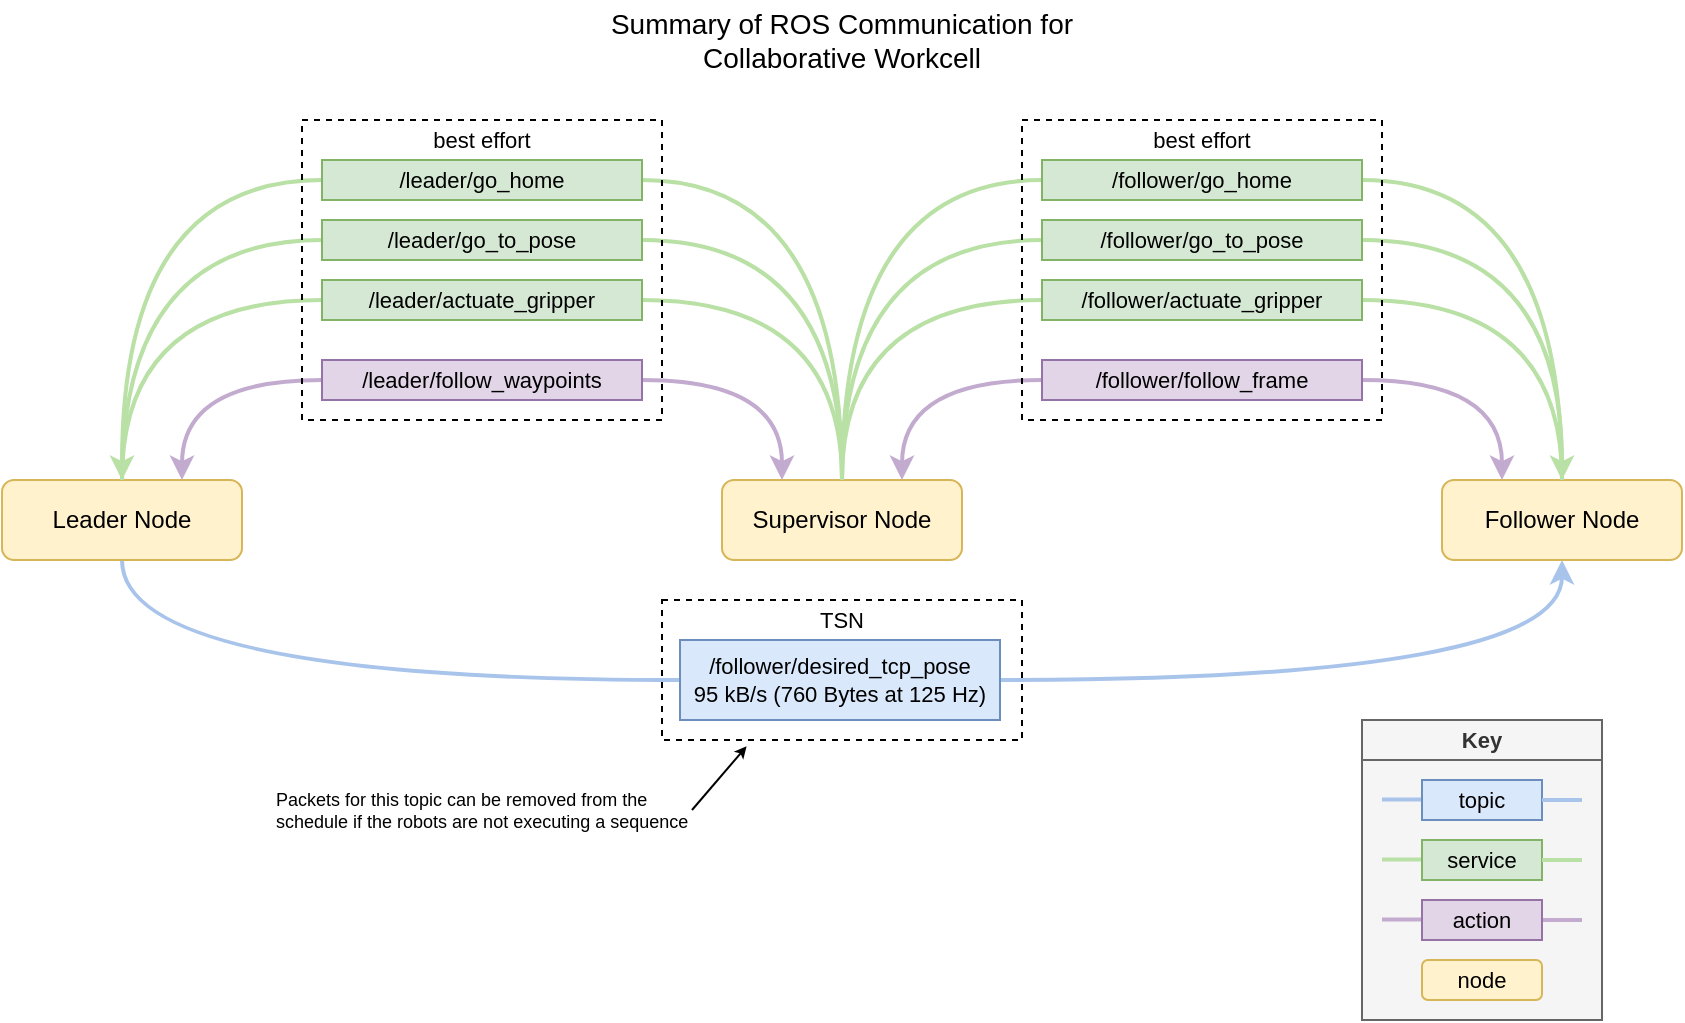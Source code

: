 <mxfile version="15.4.0" type="device"><diagram id="r3fe52k3hlPDi4LDUB4d" name="Page-1"><mxGraphModel dx="950" dy="564" grid="1" gridSize="10" guides="1" tooltips="1" connect="1" arrows="1" fold="1" page="1" pageScale="1" pageWidth="919" pageHeight="600" math="1" shadow="0"><root><mxCell id="0"/><mxCell id="1" parent="0"/><mxCell id="A902DRUC3fffrsnc8ix--1" value="Supervisor Node" style="rounded=1;whiteSpace=wrap;html=1;fillColor=#fff2cc;strokeColor=#d6b656;" vertex="1" parent="1"><mxGeometry x="400" y="280" width="120" height="40" as="geometry"/></mxCell><mxCell id="A902DRUC3fffrsnc8ix--42" style="edgeStyle=orthogonalEdgeStyle;curved=1;rounded=0;orthogonalLoop=1;jettySize=auto;html=1;exitX=0.5;exitY=1;exitDx=0;exitDy=0;entryX=0;entryY=0.5;entryDx=0;entryDy=0;fontSize=11;endArrow=none;endFill=0;strokeColor=#A9C4EB;strokeWidth=2;" edge="1" parent="1" source="A902DRUC3fffrsnc8ix--3" target="A902DRUC3fffrsnc8ix--41"><mxGeometry relative="1" as="geometry"/></mxCell><mxCell id="A902DRUC3fffrsnc8ix--3" value="Leader Node" style="rounded=1;whiteSpace=wrap;html=1;fillColor=#fff2cc;strokeColor=#d6b656;" vertex="1" parent="1"><mxGeometry x="40" y="280" width="120" height="40" as="geometry"/></mxCell><mxCell id="A902DRUC3fffrsnc8ix--43" style="edgeStyle=orthogonalEdgeStyle;curved=1;rounded=0;orthogonalLoop=1;jettySize=auto;html=1;exitX=0.5;exitY=1;exitDx=0;exitDy=0;entryX=1;entryY=0.5;entryDx=0;entryDy=0;fontSize=11;endArrow=none;endFill=0;strokeColor=#A9C4EB;strokeWidth=2;startArrow=classic;startFill=1;" edge="1" parent="1" source="A902DRUC3fffrsnc8ix--4" target="A902DRUC3fffrsnc8ix--41"><mxGeometry relative="1" as="geometry"/></mxCell><mxCell id="A902DRUC3fffrsnc8ix--4" value="Follower Node" style="rounded=1;whiteSpace=wrap;html=1;fillColor=#fff2cc;strokeColor=#d6b656;" vertex="1" parent="1"><mxGeometry x="760" y="280" width="120" height="40" as="geometry"/></mxCell><mxCell id="A902DRUC3fffrsnc8ix--32" style="edgeStyle=orthogonalEdgeStyle;curved=1;rounded=0;orthogonalLoop=1;jettySize=auto;html=1;exitX=0;exitY=0.5;exitDx=0;exitDy=0;entryX=0.5;entryY=0;entryDx=0;entryDy=0;fontSize=11;endArrow=none;endFill=0;strokeColor=#B9E0A5;strokeWidth=2;" edge="1" parent="1" source="A902DRUC3fffrsnc8ix--16" target="A902DRUC3fffrsnc8ix--1"><mxGeometry relative="1" as="geometry"/></mxCell><mxCell id="A902DRUC3fffrsnc8ix--36" style="edgeStyle=orthogonalEdgeStyle;curved=1;rounded=0;orthogonalLoop=1;jettySize=auto;html=1;exitX=1;exitY=0.5;exitDx=0;exitDy=0;entryX=0.5;entryY=0;entryDx=0;entryDy=0;fontSize=11;endArrow=none;endFill=0;strokeColor=#B9E0A5;strokeWidth=2;" edge="1" parent="1" source="A902DRUC3fffrsnc8ix--16" target="A902DRUC3fffrsnc8ix--4"><mxGeometry relative="1" as="geometry"/></mxCell><mxCell id="A902DRUC3fffrsnc8ix--16" value="/follower/go_home" style="rounded=0;whiteSpace=wrap;html=1;fontSize=11;verticalAlign=middle;fillColor=#d5e8d4;strokeColor=#82b366;" vertex="1" parent="1"><mxGeometry x="560" y="120" width="160" height="20" as="geometry"/></mxCell><mxCell id="A902DRUC3fffrsnc8ix--31" style="edgeStyle=orthogonalEdgeStyle;curved=1;rounded=0;orthogonalLoop=1;jettySize=auto;html=1;exitX=0;exitY=0.5;exitDx=0;exitDy=0;entryX=0.5;entryY=0;entryDx=0;entryDy=0;fontSize=11;endArrow=none;endFill=0;strokeColor=#B9E0A5;strokeWidth=2;" edge="1" parent="1" source="A902DRUC3fffrsnc8ix--17" target="A902DRUC3fffrsnc8ix--1"><mxGeometry relative="1" as="geometry"/></mxCell><mxCell id="A902DRUC3fffrsnc8ix--35" style="edgeStyle=orthogonalEdgeStyle;curved=1;rounded=0;orthogonalLoop=1;jettySize=auto;html=1;exitX=1;exitY=0.5;exitDx=0;exitDy=0;entryX=0.5;entryY=0;entryDx=0;entryDy=0;fontSize=11;endArrow=classic;endFill=1;strokeColor=#B9E0A5;strokeWidth=2;" edge="1" parent="1" source="A902DRUC3fffrsnc8ix--17" target="A902DRUC3fffrsnc8ix--4"><mxGeometry relative="1" as="geometry"/></mxCell><mxCell id="A902DRUC3fffrsnc8ix--17" value="/follower/go_to_pose" style="rounded=0;whiteSpace=wrap;html=1;fontSize=11;verticalAlign=middle;fillColor=#d5e8d4;strokeColor=#82b366;" vertex="1" parent="1"><mxGeometry x="560" y="150" width="160" height="20" as="geometry"/></mxCell><mxCell id="A902DRUC3fffrsnc8ix--29" style="edgeStyle=orthogonalEdgeStyle;curved=1;rounded=0;orthogonalLoop=1;jettySize=auto;html=1;exitX=0;exitY=0.5;exitDx=0;exitDy=0;fontSize=11;endArrow=none;endFill=0;entryX=0.5;entryY=0;entryDx=0;entryDy=0;strokeColor=#B9E0A5;strokeWidth=2;" edge="1" parent="1" source="A902DRUC3fffrsnc8ix--18" target="A902DRUC3fffrsnc8ix--1"><mxGeometry relative="1" as="geometry"><mxPoint x="460" y="280" as="targetPoint"/></mxGeometry></mxCell><mxCell id="A902DRUC3fffrsnc8ix--34" style="edgeStyle=orthogonalEdgeStyle;curved=1;rounded=0;orthogonalLoop=1;jettySize=auto;html=1;exitX=1;exitY=0.5;exitDx=0;exitDy=0;entryX=0.5;entryY=0;entryDx=0;entryDy=0;fontSize=11;endArrow=none;endFill=0;strokeColor=#B9E0A5;strokeWidth=2;" edge="1" parent="1" source="A902DRUC3fffrsnc8ix--18" target="A902DRUC3fffrsnc8ix--4"><mxGeometry relative="1" as="geometry"/></mxCell><mxCell id="A902DRUC3fffrsnc8ix--18" value="/follower/actuate_gripper" style="rounded=0;whiteSpace=wrap;html=1;fontSize=11;verticalAlign=middle;fillColor=#d5e8d4;strokeColor=#82b366;" vertex="1" parent="1"><mxGeometry x="560" y="180" width="160" height="20" as="geometry"/></mxCell><mxCell id="A902DRUC3fffrsnc8ix--28" style="edgeStyle=orthogonalEdgeStyle;curved=1;rounded=0;orthogonalLoop=1;jettySize=auto;html=1;exitX=0;exitY=0.5;exitDx=0;exitDy=0;entryX=0.75;entryY=0;entryDx=0;entryDy=0;fontSize=11;endArrow=classic;endFill=1;strokeWidth=2;strokeColor=#C3ABD0;startArrow=none;startFill=0;" edge="1" parent="1" source="A902DRUC3fffrsnc8ix--19" target="A902DRUC3fffrsnc8ix--1"><mxGeometry relative="1" as="geometry"/></mxCell><mxCell id="A902DRUC3fffrsnc8ix--33" style="edgeStyle=orthogonalEdgeStyle;curved=1;rounded=0;orthogonalLoop=1;jettySize=auto;html=1;exitX=1;exitY=0.5;exitDx=0;exitDy=0;entryX=0.25;entryY=0;entryDx=0;entryDy=0;fontSize=11;endArrow=classic;endFill=1;strokeWidth=2;strokeColor=#C3ABD0;startArrow=none;startFill=0;" edge="1" parent="1" source="A902DRUC3fffrsnc8ix--19" target="A902DRUC3fffrsnc8ix--4"><mxGeometry relative="1" as="geometry"/></mxCell><mxCell id="A902DRUC3fffrsnc8ix--19" value="/follower/follow_frame" style="rounded=0;whiteSpace=wrap;html=1;fontSize=11;verticalAlign=middle;fillColor=#e1d5e7;strokeColor=#9673a6;" vertex="1" parent="1"><mxGeometry x="560" y="220" width="160" height="20" as="geometry"/></mxCell><mxCell id="A902DRUC3fffrsnc8ix--27" style="edgeStyle=orthogonalEdgeStyle;curved=1;rounded=0;orthogonalLoop=1;jettySize=auto;html=1;exitX=1;exitY=0.5;exitDx=0;exitDy=0;entryX=0.5;entryY=0;entryDx=0;entryDy=0;fontSize=11;endArrow=none;endFill=0;strokeColor=#B9E0A5;strokeWidth=2;" edge="1" parent="1" source="A902DRUC3fffrsnc8ix--20" target="A902DRUC3fffrsnc8ix--1"><mxGeometry relative="1" as="geometry"/></mxCell><mxCell id="A902DRUC3fffrsnc8ix--40" style="edgeStyle=orthogonalEdgeStyle;curved=1;rounded=0;orthogonalLoop=1;jettySize=auto;html=1;exitX=0;exitY=0.5;exitDx=0;exitDy=0;entryX=0.5;entryY=0;entryDx=0;entryDy=0;fontSize=11;endArrow=classic;endFill=1;strokeColor=#B9E0A5;strokeWidth=2;" edge="1" parent="1" source="A902DRUC3fffrsnc8ix--20" target="A902DRUC3fffrsnc8ix--3"><mxGeometry relative="1" as="geometry"/></mxCell><mxCell id="A902DRUC3fffrsnc8ix--20" value="/leader/go_home" style="rounded=0;whiteSpace=wrap;html=1;fontSize=11;verticalAlign=middle;fillColor=#d5e8d4;strokeColor=#82b366;" vertex="1" parent="1"><mxGeometry x="200" y="120" width="160" height="20" as="geometry"/></mxCell><mxCell id="A902DRUC3fffrsnc8ix--26" style="edgeStyle=orthogonalEdgeStyle;curved=1;rounded=0;orthogonalLoop=1;jettySize=auto;html=1;exitX=1;exitY=0.5;exitDx=0;exitDy=0;fontSize=11;endArrow=none;endFill=0;entryX=0.5;entryY=0;entryDx=0;entryDy=0;strokeColor=#B9E0A5;strokeWidth=2;" edge="1" parent="1" source="A902DRUC3fffrsnc8ix--21" target="A902DRUC3fffrsnc8ix--1"><mxGeometry relative="1" as="geometry"><mxPoint x="460.0" y="320" as="targetPoint"/></mxGeometry></mxCell><mxCell id="A902DRUC3fffrsnc8ix--39" style="edgeStyle=orthogonalEdgeStyle;curved=1;rounded=0;orthogonalLoop=1;jettySize=auto;html=1;exitX=0;exitY=0.5;exitDx=0;exitDy=0;entryX=0.5;entryY=0;entryDx=0;entryDy=0;fontSize=11;endArrow=none;endFill=0;strokeColor=#B9E0A5;strokeWidth=2;" edge="1" parent="1" source="A902DRUC3fffrsnc8ix--21" target="A902DRUC3fffrsnc8ix--3"><mxGeometry relative="1" as="geometry"/></mxCell><mxCell id="A902DRUC3fffrsnc8ix--21" value="/leader/go_to_pose" style="rounded=0;whiteSpace=wrap;html=1;fontSize=11;verticalAlign=middle;fillColor=#d5e8d4;strokeColor=#82b366;" vertex="1" parent="1"><mxGeometry x="200" y="150" width="160" height="20" as="geometry"/></mxCell><mxCell id="A902DRUC3fffrsnc8ix--25" style="edgeStyle=orthogonalEdgeStyle;curved=1;rounded=0;orthogonalLoop=1;jettySize=auto;html=1;exitX=1;exitY=0.5;exitDx=0;exitDy=0;entryX=0.5;entryY=0;entryDx=0;entryDy=0;fontSize=11;endArrow=none;endFill=0;strokeColor=#B9E0A5;strokeWidth=2;" edge="1" parent="1" source="A902DRUC3fffrsnc8ix--22" target="A902DRUC3fffrsnc8ix--1"><mxGeometry relative="1" as="geometry"/></mxCell><mxCell id="A902DRUC3fffrsnc8ix--38" style="edgeStyle=orthogonalEdgeStyle;curved=1;rounded=0;orthogonalLoop=1;jettySize=auto;html=1;exitX=0;exitY=0.5;exitDx=0;exitDy=0;entryX=0.5;entryY=0;entryDx=0;entryDy=0;fontSize=11;endArrow=none;endFill=0;strokeColor=#B9E0A5;strokeWidth=2;" edge="1" parent="1" source="A902DRUC3fffrsnc8ix--22" target="A902DRUC3fffrsnc8ix--3"><mxGeometry relative="1" as="geometry"/></mxCell><mxCell id="A902DRUC3fffrsnc8ix--22" value="/leader/actuate_gripper" style="rounded=0;whiteSpace=wrap;html=1;fontSize=11;verticalAlign=middle;fillColor=#d5e8d4;strokeColor=#82b366;" vertex="1" parent="1"><mxGeometry x="200" y="180" width="160" height="20" as="geometry"/></mxCell><mxCell id="A902DRUC3fffrsnc8ix--24" style="edgeStyle=orthogonalEdgeStyle;curved=1;rounded=0;orthogonalLoop=1;jettySize=auto;html=1;exitX=1;exitY=0.5;exitDx=0;exitDy=0;entryX=0.25;entryY=0;entryDx=0;entryDy=0;fontSize=11;endArrow=classic;endFill=1;strokeWidth=2;strokeColor=#C3ABD0;startArrow=none;startFill=0;" edge="1" parent="1" source="A902DRUC3fffrsnc8ix--23" target="A902DRUC3fffrsnc8ix--1"><mxGeometry relative="1" as="geometry"/></mxCell><mxCell id="A902DRUC3fffrsnc8ix--37" style="edgeStyle=orthogonalEdgeStyle;curved=1;rounded=0;orthogonalLoop=1;jettySize=auto;html=1;exitX=0;exitY=0.5;exitDx=0;exitDy=0;entryX=0.75;entryY=0;entryDx=0;entryDy=0;fontSize=11;endArrow=classic;endFill=1;strokeWidth=2;strokeColor=#C3ABD0;" edge="1" parent="1" source="A902DRUC3fffrsnc8ix--23" target="A902DRUC3fffrsnc8ix--3"><mxGeometry relative="1" as="geometry"/></mxCell><mxCell id="A902DRUC3fffrsnc8ix--23" value="/leader/follow_waypoints" style="rounded=0;whiteSpace=wrap;html=1;fontSize=11;verticalAlign=middle;fillColor=#e1d5e7;strokeColor=#9673a6;" vertex="1" parent="1"><mxGeometry x="200" y="220" width="160" height="20" as="geometry"/></mxCell><mxCell id="A902DRUC3fffrsnc8ix--41" value="/follower/desired_tcp_pose&lt;br&gt;95 kB/s (760 Bytes at 125 Hz)" style="rounded=0;whiteSpace=wrap;html=1;fontSize=11;verticalAlign=middle;fillColor=#dae8fc;strokeColor=#6c8ebf;" vertex="1" parent="1"><mxGeometry x="379" y="360" width="160" height="40" as="geometry"/></mxCell><mxCell id="A902DRUC3fffrsnc8ix--59" value="" style="group" vertex="1" connectable="0" parent="1"><mxGeometry x="720" y="400" width="120" height="150" as="geometry"/></mxCell><mxCell id="A902DRUC3fffrsnc8ix--52" value="" style="rounded=0;whiteSpace=wrap;html=1;fontSize=11;verticalAlign=middle;fillColor=#f5f5f5;strokeColor=#666666;fontColor=#333333;" vertex="1" parent="A902DRUC3fffrsnc8ix--59"><mxGeometry y="20" width="120" height="130" as="geometry"/></mxCell><mxCell id="A902DRUC3fffrsnc8ix--45" style="edgeStyle=orthogonalEdgeStyle;rounded=0;orthogonalLoop=1;jettySize=auto;html=1;exitX=0.5;exitY=1;exitDx=0;exitDy=0;fontSize=11;endArrow=none;endFill=0;strokeColor=#A9C4EB;strokeWidth=2;entryX=0;entryY=0.5;entryDx=0;entryDy=0;" edge="1" parent="A902DRUC3fffrsnc8ix--59" target="A902DRUC3fffrsnc8ix--47"><mxGeometry relative="1" as="geometry"><mxPoint x="10" y="39.8" as="sourcePoint"/><mxPoint x="30" y="40" as="targetPoint"/></mxGeometry></mxCell><mxCell id="A902DRUC3fffrsnc8ix--47" value="topic" style="rounded=0;whiteSpace=wrap;html=1;fontSize=11;verticalAlign=middle;fillColor=#dae8fc;strokeColor=#6c8ebf;" vertex="1" parent="A902DRUC3fffrsnc8ix--59"><mxGeometry x="30" y="30" width="60" height="20" as="geometry"/></mxCell><mxCell id="A902DRUC3fffrsnc8ix--48" style="edgeStyle=orthogonalEdgeStyle;rounded=0;orthogonalLoop=1;jettySize=auto;html=1;exitX=0.5;exitY=1;exitDx=0;exitDy=0;fontSize=11;endArrow=none;endFill=0;strokeColor=#B9E0A5;strokeWidth=2;entryX=0;entryY=0.5;entryDx=0;entryDy=0;" edge="1" parent="A902DRUC3fffrsnc8ix--59" target="A902DRUC3fffrsnc8ix--49"><mxGeometry relative="1" as="geometry"><mxPoint x="10" y="69.8" as="sourcePoint"/><mxPoint x="50" y="69.8" as="targetPoint"/></mxGeometry></mxCell><mxCell id="A902DRUC3fffrsnc8ix--49" value="service" style="rounded=0;whiteSpace=wrap;html=1;fontSize=11;verticalAlign=middle;fillColor=#d5e8d4;strokeColor=#82b366;" vertex="1" parent="A902DRUC3fffrsnc8ix--59"><mxGeometry x="30" y="60" width="60" height="20" as="geometry"/></mxCell><mxCell id="A902DRUC3fffrsnc8ix--50" style="edgeStyle=orthogonalEdgeStyle;rounded=0;orthogonalLoop=1;jettySize=auto;html=1;exitX=0.5;exitY=1;exitDx=0;exitDy=0;fontSize=11;endArrow=none;endFill=0;strokeColor=#C3ABD0;strokeWidth=2;entryX=0;entryY=0.5;entryDx=0;entryDy=0;" edge="1" parent="A902DRUC3fffrsnc8ix--59" target="A902DRUC3fffrsnc8ix--51"><mxGeometry relative="1" as="geometry"><mxPoint x="10" y="99.8" as="sourcePoint"/><mxPoint x="50" y="99.8" as="targetPoint"/></mxGeometry></mxCell><mxCell id="A902DRUC3fffrsnc8ix--57" style="edgeStyle=orthogonalEdgeStyle;rounded=0;orthogonalLoop=1;jettySize=auto;html=1;exitX=1;exitY=0.5;exitDx=0;exitDy=0;fontSize=11;endArrow=none;endFill=0;strokeColor=#C3ABD0;strokeWidth=2;" edge="1" parent="A902DRUC3fffrsnc8ix--59" source="A902DRUC3fffrsnc8ix--51"><mxGeometry relative="1" as="geometry"><mxPoint x="110" y="100" as="targetPoint"/></mxGeometry></mxCell><mxCell id="A902DRUC3fffrsnc8ix--51" value="action" style="rounded=0;whiteSpace=wrap;html=1;fontSize=11;verticalAlign=middle;fillColor=#e1d5e7;strokeColor=#9673a6;" vertex="1" parent="A902DRUC3fffrsnc8ix--59"><mxGeometry x="30" y="90" width="60" height="20" as="geometry"/></mxCell><mxCell id="A902DRUC3fffrsnc8ix--53" value="&lt;b&gt;Key&lt;/b&gt;" style="rounded=0;whiteSpace=wrap;html=1;fontSize=11;fillColor=#f5f5f5;verticalAlign=middle;strokeColor=#666666;fontColor=#333333;" vertex="1" parent="A902DRUC3fffrsnc8ix--59"><mxGeometry width="120" height="20" as="geometry"/></mxCell><mxCell id="A902DRUC3fffrsnc8ix--54" style="edgeStyle=orthogonalEdgeStyle;rounded=0;orthogonalLoop=1;jettySize=auto;html=1;exitX=1;exitY=0.5;exitDx=0;exitDy=0;fontSize=11;endArrow=none;endFill=0;strokeColor=#A9C4EB;strokeWidth=2;" edge="1" parent="A902DRUC3fffrsnc8ix--59" source="A902DRUC3fffrsnc8ix--47"><mxGeometry relative="1" as="geometry"><mxPoint x="20" y="49.8" as="sourcePoint"/><mxPoint x="110" y="40" as="targetPoint"/></mxGeometry></mxCell><mxCell id="A902DRUC3fffrsnc8ix--56" style="edgeStyle=orthogonalEdgeStyle;rounded=0;orthogonalLoop=1;jettySize=auto;html=1;fontSize=11;endArrow=none;endFill=0;strokeColor=#B9E0A5;strokeWidth=2;entryX=1;entryY=0.5;entryDx=0;entryDy=0;" edge="1" parent="A902DRUC3fffrsnc8ix--59" target="A902DRUC3fffrsnc8ix--49"><mxGeometry relative="1" as="geometry"><mxPoint x="110" y="70" as="sourcePoint"/><mxPoint x="40" y="80" as="targetPoint"/></mxGeometry></mxCell><mxCell id="A902DRUC3fffrsnc8ix--58" value="node" style="rounded=1;whiteSpace=wrap;html=1;fontSize=11;fillColor=#fff2cc;verticalAlign=middle;strokeColor=#d6b656;" vertex="1" parent="A902DRUC3fffrsnc8ix--59"><mxGeometry x="30" y="120" width="60" height="20" as="geometry"/></mxCell><mxCell id="A902DRUC3fffrsnc8ix--61" value="Summary of ROS Communication for Collaborative Workcell" style="text;html=1;strokeColor=none;fillColor=none;align=center;verticalAlign=middle;whiteSpace=wrap;rounded=0;fontSize=14;" vertex="1" parent="1"><mxGeometry x="320" y="40" width="280" height="40" as="geometry"/></mxCell><mxCell id="A902DRUC3fffrsnc8ix--62" value="&lt;font style=&quot;font-size: 11px&quot;&gt;best effort&lt;/font&gt;" style="rounded=0;whiteSpace=wrap;html=1;fontSize=14;fillColor=none;verticalAlign=top;dashed=1;spacing=-4;" vertex="1" parent="1"><mxGeometry x="190" y="100" width="180" height="150" as="geometry"/></mxCell><mxCell id="A902DRUC3fffrsnc8ix--63" value="&lt;font style=&quot;font-size: 11px&quot;&gt;best effort&lt;/font&gt;" style="rounded=0;whiteSpace=wrap;html=1;fontSize=14;fillColor=none;verticalAlign=top;dashed=1;spacing=-4;" vertex="1" parent="1"><mxGeometry x="550" y="100" width="180" height="150" as="geometry"/></mxCell><mxCell id="A902DRUC3fffrsnc8ix--64" value="&lt;font style=&quot;font-size: 11px&quot;&gt;TSN&lt;/font&gt;" style="rounded=0;whiteSpace=wrap;html=1;fontSize=14;fillColor=none;verticalAlign=top;dashed=1;spacing=-4;" vertex="1" parent="1"><mxGeometry x="370" y="340" width="180" height="70" as="geometry"/></mxCell><mxCell id="A902DRUC3fffrsnc8ix--66" style="rounded=0;orthogonalLoop=1;jettySize=auto;html=1;exitX=1;exitY=0.5;exitDx=0;exitDy=0;fontSize=9;startArrow=none;startFill=0;endArrow=classic;endFill=1;strokeColor=#000000;strokeWidth=1;entryX=0.235;entryY=1.045;entryDx=0;entryDy=0;endSize=3;startSize=3;entryPerimeter=0;" edge="1" parent="1" source="A902DRUC3fffrsnc8ix--65" target="A902DRUC3fffrsnc8ix--64"><mxGeometry relative="1" as="geometry"><mxPoint x="430" y="420" as="targetPoint"/></mxGeometry></mxCell><mxCell id="A902DRUC3fffrsnc8ix--65" value="&lt;font style=&quot;font-size: 9px;&quot;&gt;Packets for this topic can be removed from the schedule if the robots are not executing a sequence&lt;/font&gt;" style="text;html=1;strokeColor=none;fillColor=none;align=left;verticalAlign=middle;whiteSpace=wrap;rounded=0;dashed=1;fontSize=9;" vertex="1" parent="1"><mxGeometry x="175" y="430" width="210" height="30" as="geometry"/></mxCell></root></mxGraphModel></diagram></mxfile>